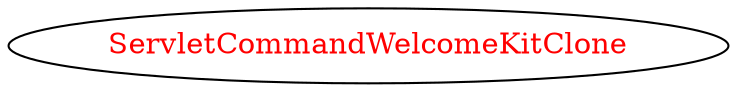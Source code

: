 digraph dependencyGraph {
 concentrate=true;
 ranksep="2.0";
 rankdir="LR"; 
 splines="ortho";
"ServletCommandWelcomeKitClone" [fontcolor="red"];
}